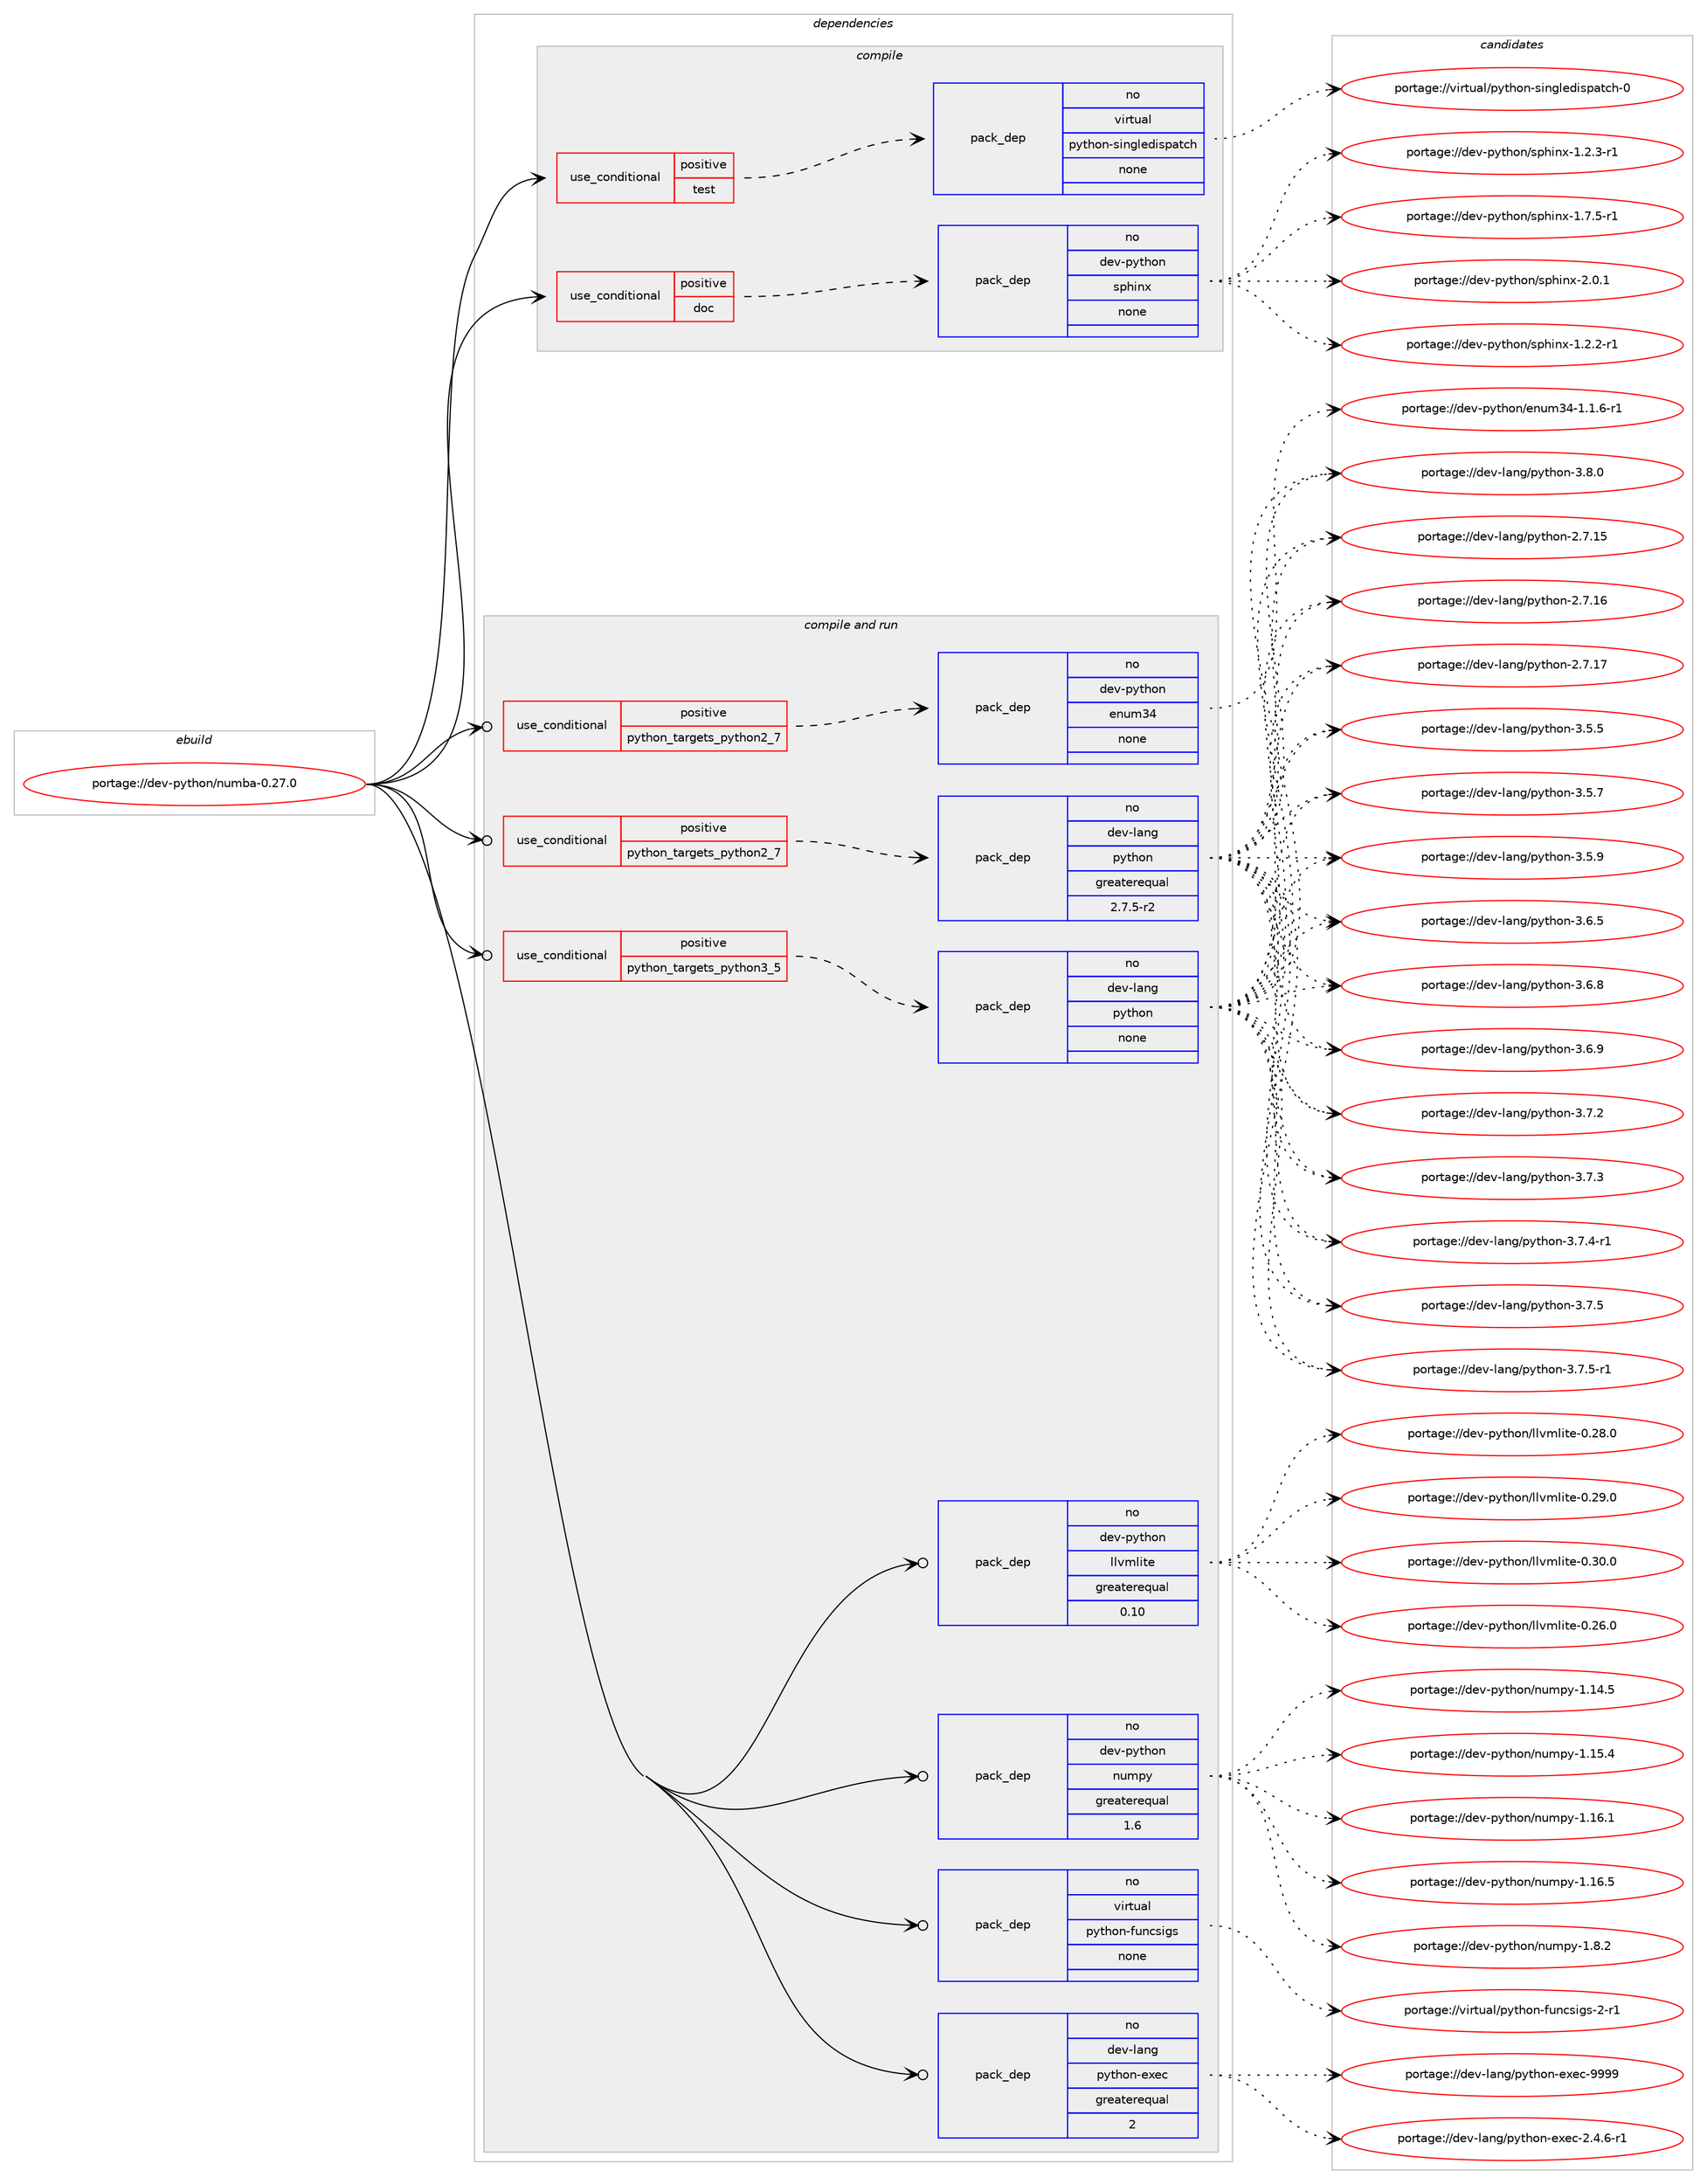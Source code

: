 digraph prolog {

# *************
# Graph options
# *************

newrank=true;
concentrate=true;
compound=true;
graph [rankdir=LR,fontname=Helvetica,fontsize=10,ranksep=1.5];#, ranksep=2.5, nodesep=0.2];
edge  [arrowhead=vee];
node  [fontname=Helvetica,fontsize=10];

# **********
# The ebuild
# **********

subgraph cluster_leftcol {
color=gray;
rank=same;
label=<<i>ebuild</i>>;
id [label="portage://dev-python/numba-0.27.0", color=red, width=4, href="../dev-python/numba-0.27.0.svg"];
}

# ****************
# The dependencies
# ****************

subgraph cluster_midcol {
color=gray;
label=<<i>dependencies</i>>;
subgraph cluster_compile {
fillcolor="#eeeeee";
style=filled;
label=<<i>compile</i>>;
subgraph cond32640 {
dependency152195 [label=<<TABLE BORDER="0" CELLBORDER="1" CELLSPACING="0" CELLPADDING="4"><TR><TD ROWSPAN="3" CELLPADDING="10">use_conditional</TD></TR><TR><TD>positive</TD></TR><TR><TD>doc</TD></TR></TABLE>>, shape=none, color=red];
subgraph pack116228 {
dependency152196 [label=<<TABLE BORDER="0" CELLBORDER="1" CELLSPACING="0" CELLPADDING="4" WIDTH="220"><TR><TD ROWSPAN="6" CELLPADDING="30">pack_dep</TD></TR><TR><TD WIDTH="110">no</TD></TR><TR><TD>dev-python</TD></TR><TR><TD>sphinx</TD></TR><TR><TD>none</TD></TR><TR><TD></TD></TR></TABLE>>, shape=none, color=blue];
}
dependency152195:e -> dependency152196:w [weight=20,style="dashed",arrowhead="vee"];
}
id:e -> dependency152195:w [weight=20,style="solid",arrowhead="vee"];
subgraph cond32641 {
dependency152197 [label=<<TABLE BORDER="0" CELLBORDER="1" CELLSPACING="0" CELLPADDING="4"><TR><TD ROWSPAN="3" CELLPADDING="10">use_conditional</TD></TR><TR><TD>positive</TD></TR><TR><TD>test</TD></TR></TABLE>>, shape=none, color=red];
subgraph pack116229 {
dependency152198 [label=<<TABLE BORDER="0" CELLBORDER="1" CELLSPACING="0" CELLPADDING="4" WIDTH="220"><TR><TD ROWSPAN="6" CELLPADDING="30">pack_dep</TD></TR><TR><TD WIDTH="110">no</TD></TR><TR><TD>virtual</TD></TR><TR><TD>python-singledispatch</TD></TR><TR><TD>none</TD></TR><TR><TD></TD></TR></TABLE>>, shape=none, color=blue];
}
dependency152197:e -> dependency152198:w [weight=20,style="dashed",arrowhead="vee"];
}
id:e -> dependency152197:w [weight=20,style="solid",arrowhead="vee"];
}
subgraph cluster_compileandrun {
fillcolor="#eeeeee";
style=filled;
label=<<i>compile and run</i>>;
subgraph cond32642 {
dependency152199 [label=<<TABLE BORDER="0" CELLBORDER="1" CELLSPACING="0" CELLPADDING="4"><TR><TD ROWSPAN="3" CELLPADDING="10">use_conditional</TD></TR><TR><TD>positive</TD></TR><TR><TD>python_targets_python2_7</TD></TR></TABLE>>, shape=none, color=red];
subgraph pack116230 {
dependency152200 [label=<<TABLE BORDER="0" CELLBORDER="1" CELLSPACING="0" CELLPADDING="4" WIDTH="220"><TR><TD ROWSPAN="6" CELLPADDING="30">pack_dep</TD></TR><TR><TD WIDTH="110">no</TD></TR><TR><TD>dev-lang</TD></TR><TR><TD>python</TD></TR><TR><TD>greaterequal</TD></TR><TR><TD>2.7.5-r2</TD></TR></TABLE>>, shape=none, color=blue];
}
dependency152199:e -> dependency152200:w [weight=20,style="dashed",arrowhead="vee"];
}
id:e -> dependency152199:w [weight=20,style="solid",arrowhead="odotvee"];
subgraph cond32643 {
dependency152201 [label=<<TABLE BORDER="0" CELLBORDER="1" CELLSPACING="0" CELLPADDING="4"><TR><TD ROWSPAN="3" CELLPADDING="10">use_conditional</TD></TR><TR><TD>positive</TD></TR><TR><TD>python_targets_python2_7</TD></TR></TABLE>>, shape=none, color=red];
subgraph pack116231 {
dependency152202 [label=<<TABLE BORDER="0" CELLBORDER="1" CELLSPACING="0" CELLPADDING="4" WIDTH="220"><TR><TD ROWSPAN="6" CELLPADDING="30">pack_dep</TD></TR><TR><TD WIDTH="110">no</TD></TR><TR><TD>dev-python</TD></TR><TR><TD>enum34</TD></TR><TR><TD>none</TD></TR><TR><TD></TD></TR></TABLE>>, shape=none, color=blue];
}
dependency152201:e -> dependency152202:w [weight=20,style="dashed",arrowhead="vee"];
}
id:e -> dependency152201:w [weight=20,style="solid",arrowhead="odotvee"];
subgraph cond32644 {
dependency152203 [label=<<TABLE BORDER="0" CELLBORDER="1" CELLSPACING="0" CELLPADDING="4"><TR><TD ROWSPAN="3" CELLPADDING="10">use_conditional</TD></TR><TR><TD>positive</TD></TR><TR><TD>python_targets_python3_5</TD></TR></TABLE>>, shape=none, color=red];
subgraph pack116232 {
dependency152204 [label=<<TABLE BORDER="0" CELLBORDER="1" CELLSPACING="0" CELLPADDING="4" WIDTH="220"><TR><TD ROWSPAN="6" CELLPADDING="30">pack_dep</TD></TR><TR><TD WIDTH="110">no</TD></TR><TR><TD>dev-lang</TD></TR><TR><TD>python</TD></TR><TR><TD>none</TD></TR><TR><TD></TD></TR></TABLE>>, shape=none, color=blue];
}
dependency152203:e -> dependency152204:w [weight=20,style="dashed",arrowhead="vee"];
}
id:e -> dependency152203:w [weight=20,style="solid",arrowhead="odotvee"];
subgraph pack116233 {
dependency152205 [label=<<TABLE BORDER="0" CELLBORDER="1" CELLSPACING="0" CELLPADDING="4" WIDTH="220"><TR><TD ROWSPAN="6" CELLPADDING="30">pack_dep</TD></TR><TR><TD WIDTH="110">no</TD></TR><TR><TD>dev-lang</TD></TR><TR><TD>python-exec</TD></TR><TR><TD>greaterequal</TD></TR><TR><TD>2</TD></TR></TABLE>>, shape=none, color=blue];
}
id:e -> dependency152205:w [weight=20,style="solid",arrowhead="odotvee"];
subgraph pack116234 {
dependency152206 [label=<<TABLE BORDER="0" CELLBORDER="1" CELLSPACING="0" CELLPADDING="4" WIDTH="220"><TR><TD ROWSPAN="6" CELLPADDING="30">pack_dep</TD></TR><TR><TD WIDTH="110">no</TD></TR><TR><TD>dev-python</TD></TR><TR><TD>llvmlite</TD></TR><TR><TD>greaterequal</TD></TR><TR><TD>0.10</TD></TR></TABLE>>, shape=none, color=blue];
}
id:e -> dependency152206:w [weight=20,style="solid",arrowhead="odotvee"];
subgraph pack116235 {
dependency152207 [label=<<TABLE BORDER="0" CELLBORDER="1" CELLSPACING="0" CELLPADDING="4" WIDTH="220"><TR><TD ROWSPAN="6" CELLPADDING="30">pack_dep</TD></TR><TR><TD WIDTH="110">no</TD></TR><TR><TD>dev-python</TD></TR><TR><TD>numpy</TD></TR><TR><TD>greaterequal</TD></TR><TR><TD>1.6</TD></TR></TABLE>>, shape=none, color=blue];
}
id:e -> dependency152207:w [weight=20,style="solid",arrowhead="odotvee"];
subgraph pack116236 {
dependency152208 [label=<<TABLE BORDER="0" CELLBORDER="1" CELLSPACING="0" CELLPADDING="4" WIDTH="220"><TR><TD ROWSPAN="6" CELLPADDING="30">pack_dep</TD></TR><TR><TD WIDTH="110">no</TD></TR><TR><TD>virtual</TD></TR><TR><TD>python-funcsigs</TD></TR><TR><TD>none</TD></TR><TR><TD></TD></TR></TABLE>>, shape=none, color=blue];
}
id:e -> dependency152208:w [weight=20,style="solid",arrowhead="odotvee"];
}
subgraph cluster_run {
fillcolor="#eeeeee";
style=filled;
label=<<i>run</i>>;
}
}

# **************
# The candidates
# **************

subgraph cluster_choices {
rank=same;
color=gray;
label=<<i>candidates</i>>;

subgraph choice116228 {
color=black;
nodesep=1;
choiceportage10010111845112121116104111110471151121041051101204549465046504511449 [label="portage://dev-python/sphinx-1.2.2-r1", color=red, width=4,href="../dev-python/sphinx-1.2.2-r1.svg"];
choiceportage10010111845112121116104111110471151121041051101204549465046514511449 [label="portage://dev-python/sphinx-1.2.3-r1", color=red, width=4,href="../dev-python/sphinx-1.2.3-r1.svg"];
choiceportage10010111845112121116104111110471151121041051101204549465546534511449 [label="portage://dev-python/sphinx-1.7.5-r1", color=red, width=4,href="../dev-python/sphinx-1.7.5-r1.svg"];
choiceportage1001011184511212111610411111047115112104105110120455046484649 [label="portage://dev-python/sphinx-2.0.1", color=red, width=4,href="../dev-python/sphinx-2.0.1.svg"];
dependency152196:e -> choiceportage10010111845112121116104111110471151121041051101204549465046504511449:w [style=dotted,weight="100"];
dependency152196:e -> choiceportage10010111845112121116104111110471151121041051101204549465046514511449:w [style=dotted,weight="100"];
dependency152196:e -> choiceportage10010111845112121116104111110471151121041051101204549465546534511449:w [style=dotted,weight="100"];
dependency152196:e -> choiceportage1001011184511212111610411111047115112104105110120455046484649:w [style=dotted,weight="100"];
}
subgraph choice116229 {
color=black;
nodesep=1;
choiceportage11810511411611797108471121211161041111104511510511010310810110010511511297116991044548 [label="portage://virtual/python-singledispatch-0", color=red, width=4,href="../virtual/python-singledispatch-0.svg"];
dependency152198:e -> choiceportage11810511411611797108471121211161041111104511510511010310810110010511511297116991044548:w [style=dotted,weight="100"];
}
subgraph choice116230 {
color=black;
nodesep=1;
choiceportage10010111845108971101034711212111610411111045504655464953 [label="portage://dev-lang/python-2.7.15", color=red, width=4,href="../dev-lang/python-2.7.15.svg"];
choiceportage10010111845108971101034711212111610411111045504655464954 [label="portage://dev-lang/python-2.7.16", color=red, width=4,href="../dev-lang/python-2.7.16.svg"];
choiceportage10010111845108971101034711212111610411111045504655464955 [label="portage://dev-lang/python-2.7.17", color=red, width=4,href="../dev-lang/python-2.7.17.svg"];
choiceportage100101118451089711010347112121116104111110455146534653 [label="portage://dev-lang/python-3.5.5", color=red, width=4,href="../dev-lang/python-3.5.5.svg"];
choiceportage100101118451089711010347112121116104111110455146534655 [label="portage://dev-lang/python-3.5.7", color=red, width=4,href="../dev-lang/python-3.5.7.svg"];
choiceportage100101118451089711010347112121116104111110455146534657 [label="portage://dev-lang/python-3.5.9", color=red, width=4,href="../dev-lang/python-3.5.9.svg"];
choiceportage100101118451089711010347112121116104111110455146544653 [label="portage://dev-lang/python-3.6.5", color=red, width=4,href="../dev-lang/python-3.6.5.svg"];
choiceportage100101118451089711010347112121116104111110455146544656 [label="portage://dev-lang/python-3.6.8", color=red, width=4,href="../dev-lang/python-3.6.8.svg"];
choiceportage100101118451089711010347112121116104111110455146544657 [label="portage://dev-lang/python-3.6.9", color=red, width=4,href="../dev-lang/python-3.6.9.svg"];
choiceportage100101118451089711010347112121116104111110455146554650 [label="portage://dev-lang/python-3.7.2", color=red, width=4,href="../dev-lang/python-3.7.2.svg"];
choiceportage100101118451089711010347112121116104111110455146554651 [label="portage://dev-lang/python-3.7.3", color=red, width=4,href="../dev-lang/python-3.7.3.svg"];
choiceportage1001011184510897110103471121211161041111104551465546524511449 [label="portage://dev-lang/python-3.7.4-r1", color=red, width=4,href="../dev-lang/python-3.7.4-r1.svg"];
choiceportage100101118451089711010347112121116104111110455146554653 [label="portage://dev-lang/python-3.7.5", color=red, width=4,href="../dev-lang/python-3.7.5.svg"];
choiceportage1001011184510897110103471121211161041111104551465546534511449 [label="portage://dev-lang/python-3.7.5-r1", color=red, width=4,href="../dev-lang/python-3.7.5-r1.svg"];
choiceportage100101118451089711010347112121116104111110455146564648 [label="portage://dev-lang/python-3.8.0", color=red, width=4,href="../dev-lang/python-3.8.0.svg"];
dependency152200:e -> choiceportage10010111845108971101034711212111610411111045504655464953:w [style=dotted,weight="100"];
dependency152200:e -> choiceportage10010111845108971101034711212111610411111045504655464954:w [style=dotted,weight="100"];
dependency152200:e -> choiceportage10010111845108971101034711212111610411111045504655464955:w [style=dotted,weight="100"];
dependency152200:e -> choiceportage100101118451089711010347112121116104111110455146534653:w [style=dotted,weight="100"];
dependency152200:e -> choiceportage100101118451089711010347112121116104111110455146534655:w [style=dotted,weight="100"];
dependency152200:e -> choiceportage100101118451089711010347112121116104111110455146534657:w [style=dotted,weight="100"];
dependency152200:e -> choiceportage100101118451089711010347112121116104111110455146544653:w [style=dotted,weight="100"];
dependency152200:e -> choiceportage100101118451089711010347112121116104111110455146544656:w [style=dotted,weight="100"];
dependency152200:e -> choiceportage100101118451089711010347112121116104111110455146544657:w [style=dotted,weight="100"];
dependency152200:e -> choiceportage100101118451089711010347112121116104111110455146554650:w [style=dotted,weight="100"];
dependency152200:e -> choiceportage100101118451089711010347112121116104111110455146554651:w [style=dotted,weight="100"];
dependency152200:e -> choiceportage1001011184510897110103471121211161041111104551465546524511449:w [style=dotted,weight="100"];
dependency152200:e -> choiceportage100101118451089711010347112121116104111110455146554653:w [style=dotted,weight="100"];
dependency152200:e -> choiceportage1001011184510897110103471121211161041111104551465546534511449:w [style=dotted,weight="100"];
dependency152200:e -> choiceportage100101118451089711010347112121116104111110455146564648:w [style=dotted,weight="100"];
}
subgraph choice116231 {
color=black;
nodesep=1;
choiceportage100101118451121211161041111104710111011710951524549464946544511449 [label="portage://dev-python/enum34-1.1.6-r1", color=red, width=4,href="../dev-python/enum34-1.1.6-r1.svg"];
dependency152202:e -> choiceportage100101118451121211161041111104710111011710951524549464946544511449:w [style=dotted,weight="100"];
}
subgraph choice116232 {
color=black;
nodesep=1;
choiceportage10010111845108971101034711212111610411111045504655464953 [label="portage://dev-lang/python-2.7.15", color=red, width=4,href="../dev-lang/python-2.7.15.svg"];
choiceportage10010111845108971101034711212111610411111045504655464954 [label="portage://dev-lang/python-2.7.16", color=red, width=4,href="../dev-lang/python-2.7.16.svg"];
choiceportage10010111845108971101034711212111610411111045504655464955 [label="portage://dev-lang/python-2.7.17", color=red, width=4,href="../dev-lang/python-2.7.17.svg"];
choiceportage100101118451089711010347112121116104111110455146534653 [label="portage://dev-lang/python-3.5.5", color=red, width=4,href="../dev-lang/python-3.5.5.svg"];
choiceportage100101118451089711010347112121116104111110455146534655 [label="portage://dev-lang/python-3.5.7", color=red, width=4,href="../dev-lang/python-3.5.7.svg"];
choiceportage100101118451089711010347112121116104111110455146534657 [label="portage://dev-lang/python-3.5.9", color=red, width=4,href="../dev-lang/python-3.5.9.svg"];
choiceportage100101118451089711010347112121116104111110455146544653 [label="portage://dev-lang/python-3.6.5", color=red, width=4,href="../dev-lang/python-3.6.5.svg"];
choiceportage100101118451089711010347112121116104111110455146544656 [label="portage://dev-lang/python-3.6.8", color=red, width=4,href="../dev-lang/python-3.6.8.svg"];
choiceportage100101118451089711010347112121116104111110455146544657 [label="portage://dev-lang/python-3.6.9", color=red, width=4,href="../dev-lang/python-3.6.9.svg"];
choiceportage100101118451089711010347112121116104111110455146554650 [label="portage://dev-lang/python-3.7.2", color=red, width=4,href="../dev-lang/python-3.7.2.svg"];
choiceportage100101118451089711010347112121116104111110455146554651 [label="portage://dev-lang/python-3.7.3", color=red, width=4,href="../dev-lang/python-3.7.3.svg"];
choiceportage1001011184510897110103471121211161041111104551465546524511449 [label="portage://dev-lang/python-3.7.4-r1", color=red, width=4,href="../dev-lang/python-3.7.4-r1.svg"];
choiceportage100101118451089711010347112121116104111110455146554653 [label="portage://dev-lang/python-3.7.5", color=red, width=4,href="../dev-lang/python-3.7.5.svg"];
choiceportage1001011184510897110103471121211161041111104551465546534511449 [label="portage://dev-lang/python-3.7.5-r1", color=red, width=4,href="../dev-lang/python-3.7.5-r1.svg"];
choiceportage100101118451089711010347112121116104111110455146564648 [label="portage://dev-lang/python-3.8.0", color=red, width=4,href="../dev-lang/python-3.8.0.svg"];
dependency152204:e -> choiceportage10010111845108971101034711212111610411111045504655464953:w [style=dotted,weight="100"];
dependency152204:e -> choiceportage10010111845108971101034711212111610411111045504655464954:w [style=dotted,weight="100"];
dependency152204:e -> choiceportage10010111845108971101034711212111610411111045504655464955:w [style=dotted,weight="100"];
dependency152204:e -> choiceportage100101118451089711010347112121116104111110455146534653:w [style=dotted,weight="100"];
dependency152204:e -> choiceportage100101118451089711010347112121116104111110455146534655:w [style=dotted,weight="100"];
dependency152204:e -> choiceportage100101118451089711010347112121116104111110455146534657:w [style=dotted,weight="100"];
dependency152204:e -> choiceportage100101118451089711010347112121116104111110455146544653:w [style=dotted,weight="100"];
dependency152204:e -> choiceportage100101118451089711010347112121116104111110455146544656:w [style=dotted,weight="100"];
dependency152204:e -> choiceportage100101118451089711010347112121116104111110455146544657:w [style=dotted,weight="100"];
dependency152204:e -> choiceportage100101118451089711010347112121116104111110455146554650:w [style=dotted,weight="100"];
dependency152204:e -> choiceportage100101118451089711010347112121116104111110455146554651:w [style=dotted,weight="100"];
dependency152204:e -> choiceportage1001011184510897110103471121211161041111104551465546524511449:w [style=dotted,weight="100"];
dependency152204:e -> choiceportage100101118451089711010347112121116104111110455146554653:w [style=dotted,weight="100"];
dependency152204:e -> choiceportage1001011184510897110103471121211161041111104551465546534511449:w [style=dotted,weight="100"];
dependency152204:e -> choiceportage100101118451089711010347112121116104111110455146564648:w [style=dotted,weight="100"];
}
subgraph choice116233 {
color=black;
nodesep=1;
choiceportage10010111845108971101034711212111610411111045101120101994550465246544511449 [label="portage://dev-lang/python-exec-2.4.6-r1", color=red, width=4,href="../dev-lang/python-exec-2.4.6-r1.svg"];
choiceportage10010111845108971101034711212111610411111045101120101994557575757 [label="portage://dev-lang/python-exec-9999", color=red, width=4,href="../dev-lang/python-exec-9999.svg"];
dependency152205:e -> choiceportage10010111845108971101034711212111610411111045101120101994550465246544511449:w [style=dotted,weight="100"];
dependency152205:e -> choiceportage10010111845108971101034711212111610411111045101120101994557575757:w [style=dotted,weight="100"];
}
subgraph choice116234 {
color=black;
nodesep=1;
choiceportage100101118451121211161041111104710810811810910810511610145484650544648 [label="portage://dev-python/llvmlite-0.26.0", color=red, width=4,href="../dev-python/llvmlite-0.26.0.svg"];
choiceportage100101118451121211161041111104710810811810910810511610145484650564648 [label="portage://dev-python/llvmlite-0.28.0", color=red, width=4,href="../dev-python/llvmlite-0.28.0.svg"];
choiceportage100101118451121211161041111104710810811810910810511610145484650574648 [label="portage://dev-python/llvmlite-0.29.0", color=red, width=4,href="../dev-python/llvmlite-0.29.0.svg"];
choiceportage100101118451121211161041111104710810811810910810511610145484651484648 [label="portage://dev-python/llvmlite-0.30.0", color=red, width=4,href="../dev-python/llvmlite-0.30.0.svg"];
dependency152206:e -> choiceportage100101118451121211161041111104710810811810910810511610145484650544648:w [style=dotted,weight="100"];
dependency152206:e -> choiceportage100101118451121211161041111104710810811810910810511610145484650564648:w [style=dotted,weight="100"];
dependency152206:e -> choiceportage100101118451121211161041111104710810811810910810511610145484650574648:w [style=dotted,weight="100"];
dependency152206:e -> choiceportage100101118451121211161041111104710810811810910810511610145484651484648:w [style=dotted,weight="100"];
}
subgraph choice116235 {
color=black;
nodesep=1;
choiceportage100101118451121211161041111104711011710911212145494649524653 [label="portage://dev-python/numpy-1.14.5", color=red, width=4,href="../dev-python/numpy-1.14.5.svg"];
choiceportage100101118451121211161041111104711011710911212145494649534652 [label="portage://dev-python/numpy-1.15.4", color=red, width=4,href="../dev-python/numpy-1.15.4.svg"];
choiceportage100101118451121211161041111104711011710911212145494649544649 [label="portage://dev-python/numpy-1.16.1", color=red, width=4,href="../dev-python/numpy-1.16.1.svg"];
choiceportage100101118451121211161041111104711011710911212145494649544653 [label="portage://dev-python/numpy-1.16.5", color=red, width=4,href="../dev-python/numpy-1.16.5.svg"];
choiceportage1001011184511212111610411111047110117109112121454946564650 [label="portage://dev-python/numpy-1.8.2", color=red, width=4,href="../dev-python/numpy-1.8.2.svg"];
dependency152207:e -> choiceportage100101118451121211161041111104711011710911212145494649524653:w [style=dotted,weight="100"];
dependency152207:e -> choiceportage100101118451121211161041111104711011710911212145494649534652:w [style=dotted,weight="100"];
dependency152207:e -> choiceportage100101118451121211161041111104711011710911212145494649544649:w [style=dotted,weight="100"];
dependency152207:e -> choiceportage100101118451121211161041111104711011710911212145494649544653:w [style=dotted,weight="100"];
dependency152207:e -> choiceportage1001011184511212111610411111047110117109112121454946564650:w [style=dotted,weight="100"];
}
subgraph choice116236 {
color=black;
nodesep=1;
choiceportage1181051141161179710847112121116104111110451021171109911510510311545504511449 [label="portage://virtual/python-funcsigs-2-r1", color=red, width=4,href="../virtual/python-funcsigs-2-r1.svg"];
dependency152208:e -> choiceportage1181051141161179710847112121116104111110451021171109911510510311545504511449:w [style=dotted,weight="100"];
}
}

}
